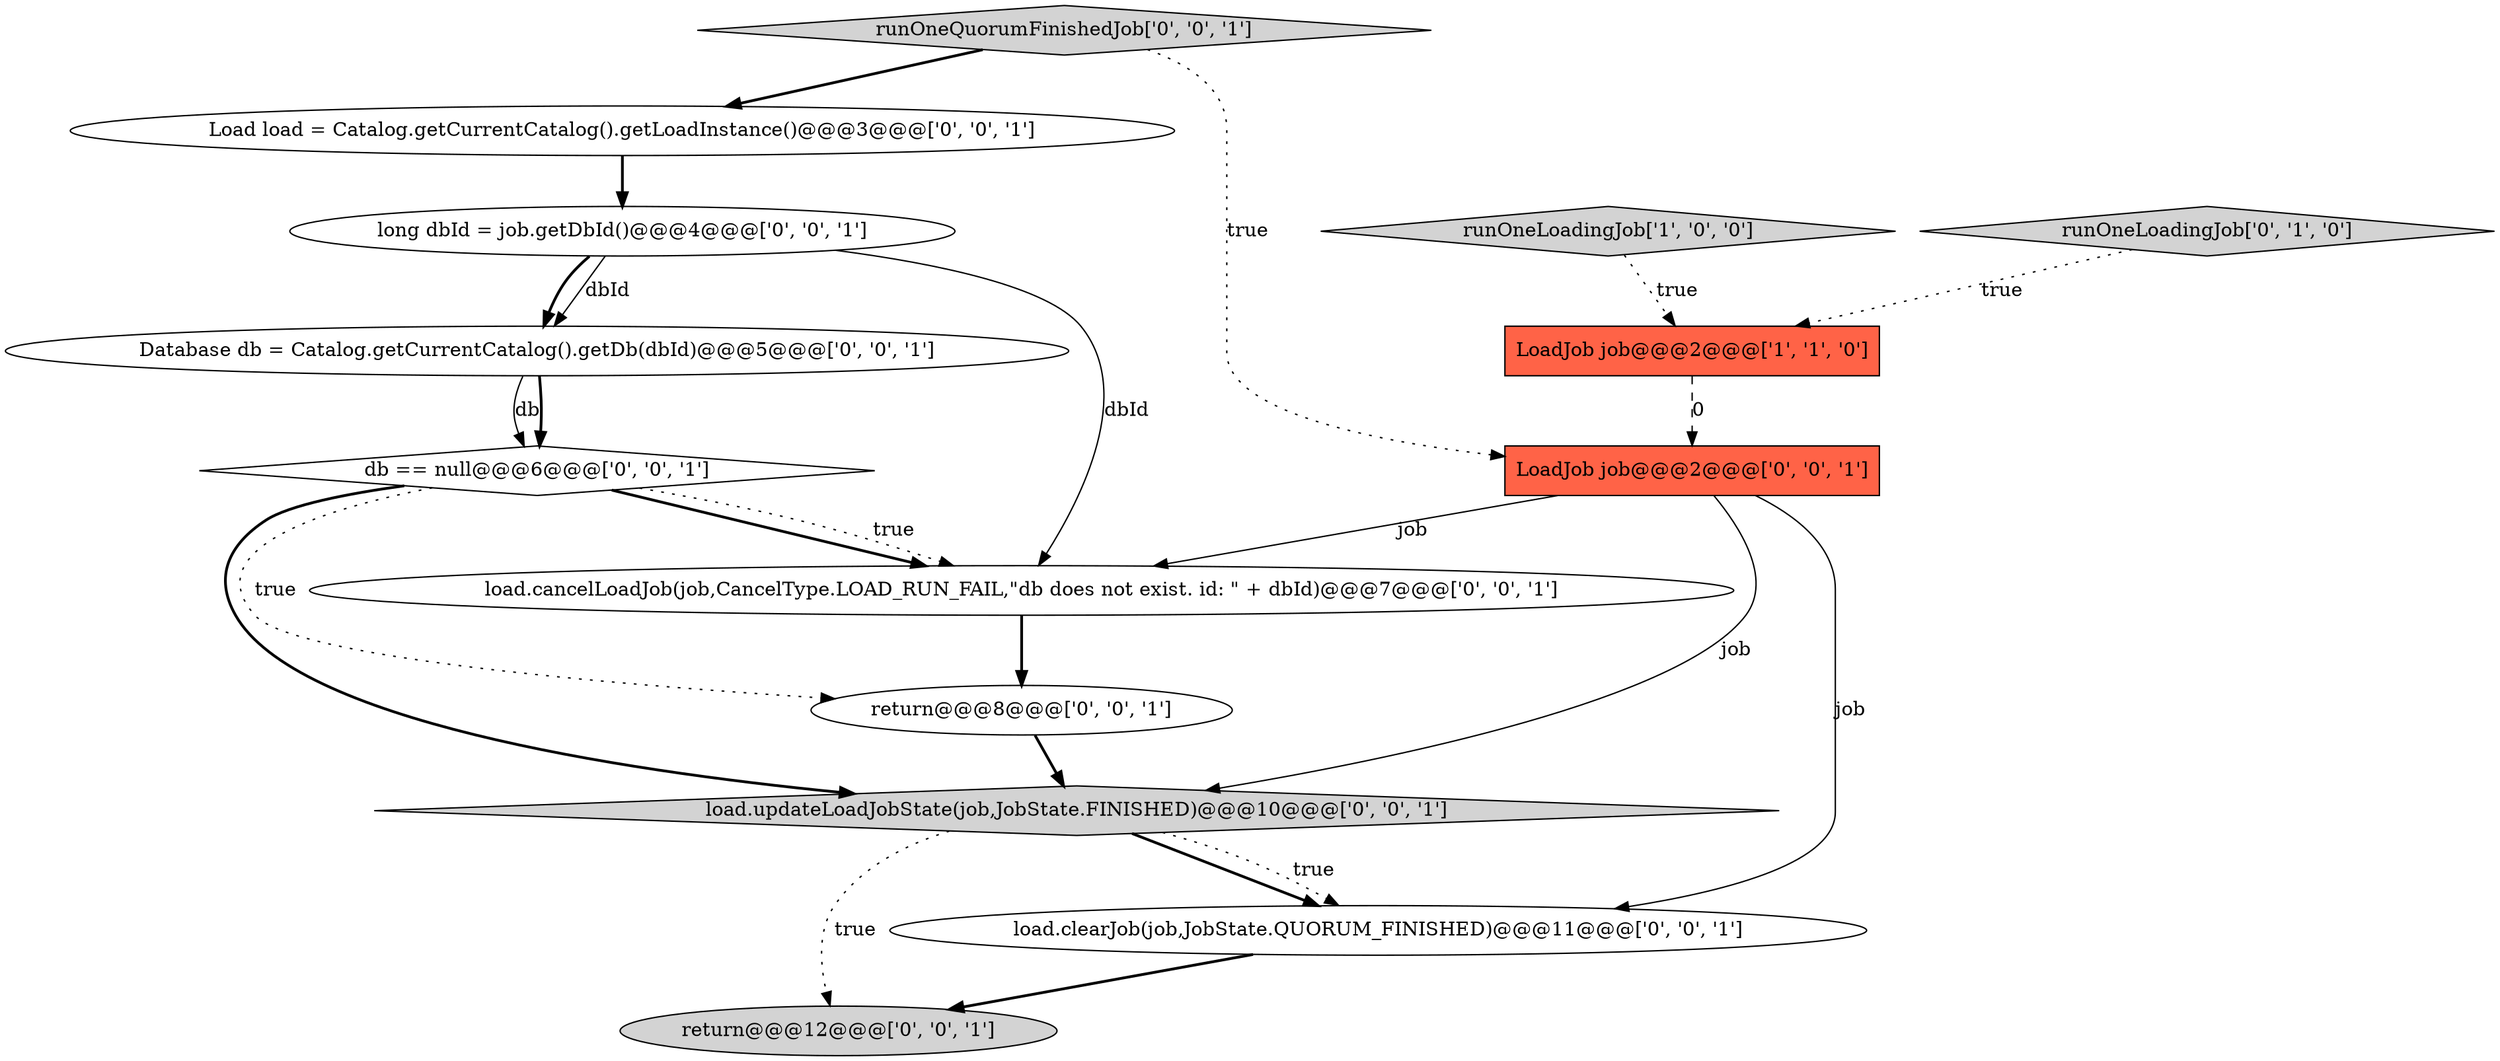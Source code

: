 digraph {
3 [style = filled, label = "db == null@@@6@@@['0', '0', '1']", fillcolor = white, shape = diamond image = "AAA0AAABBB3BBB"];
13 [style = filled, label = "Database db = Catalog.getCurrentCatalog().getDb(dbId)@@@5@@@['0', '0', '1']", fillcolor = white, shape = ellipse image = "AAA0AAABBB3BBB"];
7 [style = filled, label = "Load load = Catalog.getCurrentCatalog().getLoadInstance()@@@3@@@['0', '0', '1']", fillcolor = white, shape = ellipse image = "AAA0AAABBB3BBB"];
8 [style = filled, label = "runOneQuorumFinishedJob['0', '0', '1']", fillcolor = lightgray, shape = diamond image = "AAA0AAABBB3BBB"];
4 [style = filled, label = "load.updateLoadJobState(job,JobState.FINISHED)@@@10@@@['0', '0', '1']", fillcolor = lightgray, shape = diamond image = "AAA0AAABBB3BBB"];
6 [style = filled, label = "load.clearJob(job,JobState.QUORUM_FINISHED)@@@11@@@['0', '0', '1']", fillcolor = white, shape = ellipse image = "AAA0AAABBB3BBB"];
1 [style = filled, label = "runOneLoadingJob['1', '0', '0']", fillcolor = lightgray, shape = diamond image = "AAA0AAABBB1BBB"];
9 [style = filled, label = "return@@@12@@@['0', '0', '1']", fillcolor = lightgray, shape = ellipse image = "AAA0AAABBB3BBB"];
10 [style = filled, label = "long dbId = job.getDbId()@@@4@@@['0', '0', '1']", fillcolor = white, shape = ellipse image = "AAA0AAABBB3BBB"];
12 [style = filled, label = "return@@@8@@@['0', '0', '1']", fillcolor = white, shape = ellipse image = "AAA0AAABBB3BBB"];
2 [style = filled, label = "runOneLoadingJob['0', '1', '0']", fillcolor = lightgray, shape = diamond image = "AAA0AAABBB2BBB"];
5 [style = filled, label = "LoadJob job@@@2@@@['0', '0', '1']", fillcolor = tomato, shape = box image = "AAA0AAABBB3BBB"];
11 [style = filled, label = "load.cancelLoadJob(job,CancelType.LOAD_RUN_FAIL,\"db does not exist. id: \" + dbId)@@@7@@@['0', '0', '1']", fillcolor = white, shape = ellipse image = "AAA0AAABBB3BBB"];
0 [style = filled, label = "LoadJob job@@@2@@@['1', '1', '0']", fillcolor = tomato, shape = box image = "AAA0AAABBB1BBB"];
3->12 [style = dotted, label="true"];
4->6 [style = bold, label=""];
3->11 [style = bold, label=""];
11->12 [style = bold, label=""];
1->0 [style = dotted, label="true"];
7->10 [style = bold, label=""];
12->4 [style = bold, label=""];
5->4 [style = solid, label="job"];
0->5 [style = dashed, label="0"];
13->3 [style = solid, label="db"];
5->11 [style = solid, label="job"];
6->9 [style = bold, label=""];
10->11 [style = solid, label="dbId"];
10->13 [style = bold, label=""];
3->11 [style = dotted, label="true"];
8->5 [style = dotted, label="true"];
13->3 [style = bold, label=""];
4->9 [style = dotted, label="true"];
8->7 [style = bold, label=""];
10->13 [style = solid, label="dbId"];
2->0 [style = dotted, label="true"];
5->6 [style = solid, label="job"];
4->6 [style = dotted, label="true"];
3->4 [style = bold, label=""];
}
